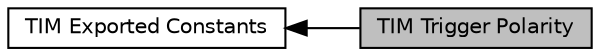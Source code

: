 digraph "TIM Trigger Polarity"
{
  edge [fontname="Helvetica",fontsize="10",labelfontname="Helvetica",labelfontsize="10"];
  node [fontname="Helvetica",fontsize="10",shape=box];
  rankdir=LR;
  Node2 [label="TIM Exported Constants",height=0.2,width=0.4,color="black", fillcolor="white", style="filled",URL="$group__TIM__Exported__Constants.html",tooltip=" "];
  Node1 [label="TIM Trigger Polarity",height=0.2,width=0.4,color="black", fillcolor="grey75", style="filled", fontcolor="black",tooltip=" "];
  Node2->Node1 [shape=plaintext, dir="back", style="solid"];
}
